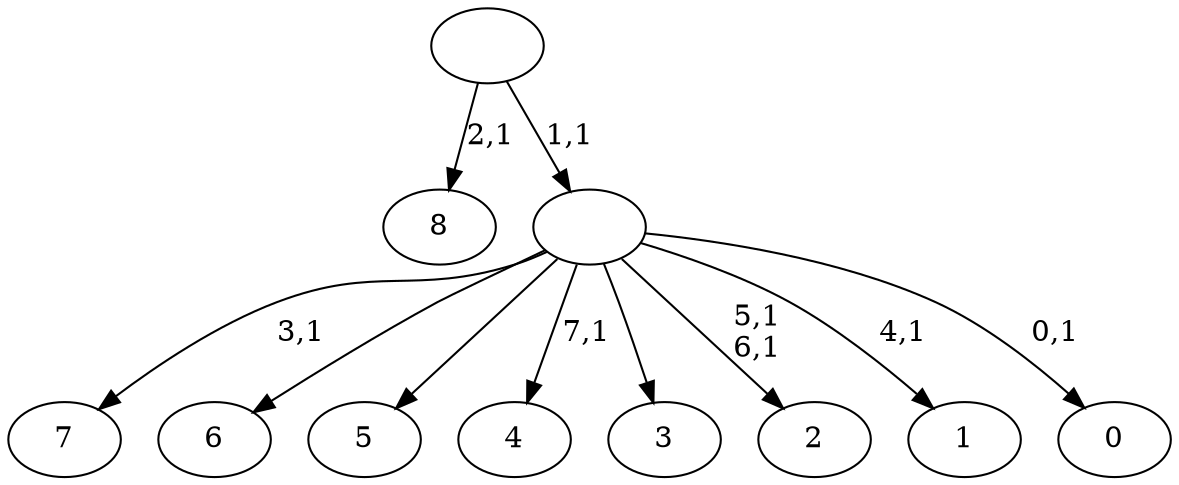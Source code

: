 digraph T {
	17 [label="8"]
	15 [label="7"]
	13 [label="6"]
	12 [label="5"]
	11 [label="4"]
	9 [label="3"]
	8 [label="2"]
	5 [label="1"]
	3 [label="0"]
	1 [label=""]
	0 [label=""]
	1 -> 3 [label="0,1"]
	1 -> 5 [label="4,1"]
	1 -> 8 [label="5,1\n6,1"]
	1 -> 11 [label="7,1"]
	1 -> 15 [label="3,1"]
	1 -> 13 [label=""]
	1 -> 12 [label=""]
	1 -> 9 [label=""]
	0 -> 17 [label="2,1"]
	0 -> 1 [label="1,1"]
}
